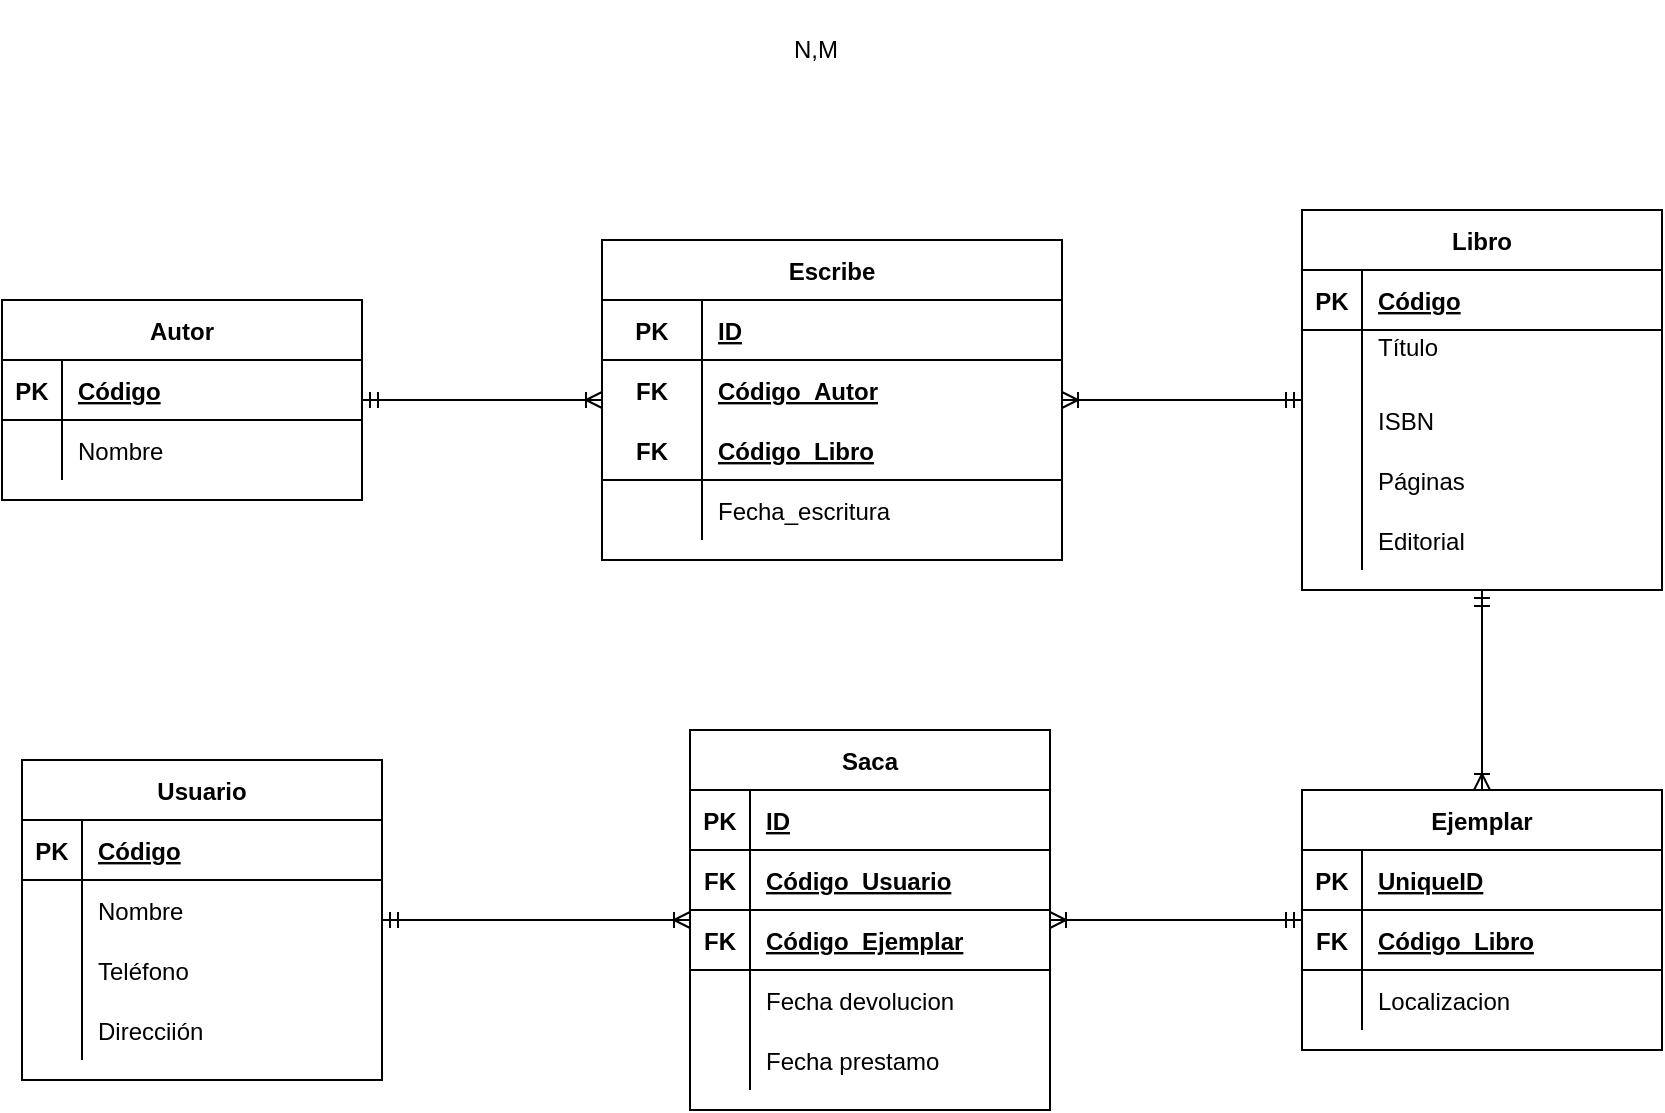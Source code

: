 <mxfile version="17.4.2" type="device"><diagram id="EUfV_wISC6Hv4sDfGTJ-" name="Página-1"><mxGraphModel dx="1157" dy="761" grid="1" gridSize="10" guides="1" tooltips="1" connect="1" arrows="1" fold="1" page="1" pageScale="1" pageWidth="827" pageHeight="1169" math="0" shadow="0"><root><mxCell id="0"/><mxCell id="1" parent="0"/><mxCell id="FWeqjFARP8g3U9UmLH3v-89" style="edgeStyle=orthogonalEdgeStyle;rounded=0;orthogonalLoop=1;jettySize=auto;html=1;startArrow=ERmandOne;startFill=0;endArrow=ERoneToMany;endFill=0;" edge="1" parent="1" source="FWeqjFARP8g3U9UmLH3v-1" target="FWeqjFARP8g3U9UmLH3v-63"><mxGeometry relative="1" as="geometry"/></mxCell><mxCell id="FWeqjFARP8g3U9UmLH3v-1" value="Autor" style="shape=table;startSize=30;container=1;collapsible=1;childLayout=tableLayout;fixedRows=1;rowLines=0;fontStyle=1;align=center;resizeLast=1;" vertex="1" parent="1"><mxGeometry x="10" y="190" width="180" height="100" as="geometry"/></mxCell><mxCell id="FWeqjFARP8g3U9UmLH3v-2" value="" style="shape=tableRow;horizontal=0;startSize=0;swimlaneHead=0;swimlaneBody=0;fillColor=none;collapsible=0;dropTarget=0;points=[[0,0.5],[1,0.5]];portConstraint=eastwest;top=0;left=0;right=0;bottom=1;" vertex="1" parent="FWeqjFARP8g3U9UmLH3v-1"><mxGeometry y="30" width="180" height="30" as="geometry"/></mxCell><mxCell id="FWeqjFARP8g3U9UmLH3v-3" value="PK" style="shape=partialRectangle;connectable=0;fillColor=none;top=0;left=0;bottom=0;right=0;fontStyle=1;overflow=hidden;" vertex="1" parent="FWeqjFARP8g3U9UmLH3v-2"><mxGeometry width="30" height="30" as="geometry"><mxRectangle width="30" height="30" as="alternateBounds"/></mxGeometry></mxCell><mxCell id="FWeqjFARP8g3U9UmLH3v-4" value="Código" style="shape=partialRectangle;connectable=0;fillColor=none;top=0;left=0;bottom=0;right=0;align=left;spacingLeft=6;fontStyle=5;overflow=hidden;" vertex="1" parent="FWeqjFARP8g3U9UmLH3v-2"><mxGeometry x="30" width="150" height="30" as="geometry"><mxRectangle width="150" height="30" as="alternateBounds"/></mxGeometry></mxCell><mxCell id="FWeqjFARP8g3U9UmLH3v-5" value="" style="shape=tableRow;horizontal=0;startSize=0;swimlaneHead=0;swimlaneBody=0;fillColor=none;collapsible=0;dropTarget=0;points=[[0,0.5],[1,0.5]];portConstraint=eastwest;top=0;left=0;right=0;bottom=0;" vertex="1" parent="FWeqjFARP8g3U9UmLH3v-1"><mxGeometry y="60" width="180" height="30" as="geometry"/></mxCell><mxCell id="FWeqjFARP8g3U9UmLH3v-6" value="" style="shape=partialRectangle;connectable=0;fillColor=none;top=0;left=0;bottom=0;right=0;editable=1;overflow=hidden;" vertex="1" parent="FWeqjFARP8g3U9UmLH3v-5"><mxGeometry width="30" height="30" as="geometry"><mxRectangle width="30" height="30" as="alternateBounds"/></mxGeometry></mxCell><mxCell id="FWeqjFARP8g3U9UmLH3v-7" value="Nombre" style="shape=partialRectangle;connectable=0;fillColor=none;top=0;left=0;bottom=0;right=0;align=left;spacingLeft=6;overflow=hidden;" vertex="1" parent="FWeqjFARP8g3U9UmLH3v-5"><mxGeometry x="30" width="150" height="30" as="geometry"><mxRectangle width="150" height="30" as="alternateBounds"/></mxGeometry></mxCell><mxCell id="FWeqjFARP8g3U9UmLH3v-100" style="edgeStyle=orthogonalEdgeStyle;rounded=0;orthogonalLoop=1;jettySize=auto;html=1;endArrow=ERoneToMany;endFill=0;startArrow=ERmandOne;startFill=0;" edge="1" parent="1" source="FWeqjFARP8g3U9UmLH3v-14" target="FWeqjFARP8g3U9UmLH3v-34"><mxGeometry relative="1" as="geometry"/></mxCell><mxCell id="FWeqjFARP8g3U9UmLH3v-14" value="Libro" style="shape=table;startSize=30;container=1;collapsible=1;childLayout=tableLayout;fixedRows=1;rowLines=0;fontStyle=1;align=center;resizeLast=1;" vertex="1" parent="1"><mxGeometry x="660" y="145" width="180" height="190" as="geometry"/></mxCell><mxCell id="FWeqjFARP8g3U9UmLH3v-15" value="" style="shape=tableRow;horizontal=0;startSize=0;swimlaneHead=0;swimlaneBody=0;fillColor=none;collapsible=0;dropTarget=0;points=[[0,0.5],[1,0.5]];portConstraint=eastwest;top=0;left=0;right=0;bottom=1;" vertex="1" parent="FWeqjFARP8g3U9UmLH3v-14"><mxGeometry y="30" width="180" height="30" as="geometry"/></mxCell><mxCell id="FWeqjFARP8g3U9UmLH3v-16" value="PK" style="shape=partialRectangle;connectable=0;fillColor=none;top=0;left=0;bottom=0;right=0;fontStyle=1;overflow=hidden;" vertex="1" parent="FWeqjFARP8g3U9UmLH3v-15"><mxGeometry width="30" height="30" as="geometry"><mxRectangle width="30" height="30" as="alternateBounds"/></mxGeometry></mxCell><mxCell id="FWeqjFARP8g3U9UmLH3v-17" value="Código" style="shape=partialRectangle;connectable=0;fillColor=none;top=0;left=0;bottom=0;right=0;align=left;spacingLeft=6;fontStyle=5;overflow=hidden;" vertex="1" parent="FWeqjFARP8g3U9UmLH3v-15"><mxGeometry x="30" width="150" height="30" as="geometry"><mxRectangle width="150" height="30" as="alternateBounds"/></mxGeometry></mxCell><mxCell id="FWeqjFARP8g3U9UmLH3v-18" value="" style="shape=tableRow;horizontal=0;startSize=0;swimlaneHead=0;swimlaneBody=0;fillColor=none;collapsible=0;dropTarget=0;points=[[0,0.5],[1,0.5]];portConstraint=eastwest;top=0;left=0;right=0;bottom=0;" vertex="1" parent="FWeqjFARP8g3U9UmLH3v-14"><mxGeometry y="60" width="180" height="30" as="geometry"/></mxCell><mxCell id="FWeqjFARP8g3U9UmLH3v-19" value="" style="shape=partialRectangle;connectable=0;fillColor=none;top=0;left=0;bottom=0;right=0;editable=1;overflow=hidden;" vertex="1" parent="FWeqjFARP8g3U9UmLH3v-18"><mxGeometry width="30" height="30" as="geometry"><mxRectangle width="30" height="30" as="alternateBounds"/></mxGeometry></mxCell><mxCell id="FWeqjFARP8g3U9UmLH3v-20" value="Título&#10;" style="shape=partialRectangle;connectable=0;fillColor=none;top=0;left=0;bottom=0;right=0;align=left;spacingLeft=6;overflow=hidden;" vertex="1" parent="FWeqjFARP8g3U9UmLH3v-18"><mxGeometry x="30" width="150" height="30" as="geometry"><mxRectangle width="150" height="30" as="alternateBounds"/></mxGeometry></mxCell><mxCell id="FWeqjFARP8g3U9UmLH3v-21" value="" style="shape=tableRow;horizontal=0;startSize=0;swimlaneHead=0;swimlaneBody=0;fillColor=none;collapsible=0;dropTarget=0;points=[[0,0.5],[1,0.5]];portConstraint=eastwest;top=0;left=0;right=0;bottom=0;" vertex="1" parent="FWeqjFARP8g3U9UmLH3v-14"><mxGeometry y="90" width="180" height="30" as="geometry"/></mxCell><mxCell id="FWeqjFARP8g3U9UmLH3v-22" value="" style="shape=partialRectangle;connectable=0;fillColor=none;top=0;left=0;bottom=0;right=0;editable=1;overflow=hidden;" vertex="1" parent="FWeqjFARP8g3U9UmLH3v-21"><mxGeometry width="30" height="30" as="geometry"><mxRectangle width="30" height="30" as="alternateBounds"/></mxGeometry></mxCell><mxCell id="FWeqjFARP8g3U9UmLH3v-23" value="ISBN" style="shape=partialRectangle;connectable=0;fillColor=none;top=0;left=0;bottom=0;right=0;align=left;spacingLeft=6;overflow=hidden;" vertex="1" parent="FWeqjFARP8g3U9UmLH3v-21"><mxGeometry x="30" width="150" height="30" as="geometry"><mxRectangle width="150" height="30" as="alternateBounds"/></mxGeometry></mxCell><mxCell id="FWeqjFARP8g3U9UmLH3v-24" value="" style="shape=tableRow;horizontal=0;startSize=0;swimlaneHead=0;swimlaneBody=0;fillColor=none;collapsible=0;dropTarget=0;points=[[0,0.5],[1,0.5]];portConstraint=eastwest;top=0;left=0;right=0;bottom=0;" vertex="1" parent="FWeqjFARP8g3U9UmLH3v-14"><mxGeometry y="120" width="180" height="30" as="geometry"/></mxCell><mxCell id="FWeqjFARP8g3U9UmLH3v-25" value="" style="shape=partialRectangle;connectable=0;fillColor=none;top=0;left=0;bottom=0;right=0;editable=1;overflow=hidden;" vertex="1" parent="FWeqjFARP8g3U9UmLH3v-24"><mxGeometry width="30" height="30" as="geometry"><mxRectangle width="30" height="30" as="alternateBounds"/></mxGeometry></mxCell><mxCell id="FWeqjFARP8g3U9UmLH3v-26" value="Páginas" style="shape=partialRectangle;connectable=0;fillColor=none;top=0;left=0;bottom=0;right=0;align=left;spacingLeft=6;overflow=hidden;" vertex="1" parent="FWeqjFARP8g3U9UmLH3v-24"><mxGeometry x="30" width="150" height="30" as="geometry"><mxRectangle width="150" height="30" as="alternateBounds"/></mxGeometry></mxCell><mxCell id="FWeqjFARP8g3U9UmLH3v-31" value="" style="shape=tableRow;horizontal=0;startSize=0;swimlaneHead=0;swimlaneBody=0;fillColor=none;collapsible=0;dropTarget=0;points=[[0,0.5],[1,0.5]];portConstraint=eastwest;top=0;left=0;right=0;bottom=0;" vertex="1" parent="FWeqjFARP8g3U9UmLH3v-14"><mxGeometry y="150" width="180" height="30" as="geometry"/></mxCell><mxCell id="FWeqjFARP8g3U9UmLH3v-32" value="" style="shape=partialRectangle;connectable=0;fillColor=none;top=0;left=0;bottom=0;right=0;editable=1;overflow=hidden;" vertex="1" parent="FWeqjFARP8g3U9UmLH3v-31"><mxGeometry width="30" height="30" as="geometry"><mxRectangle width="30" height="30" as="alternateBounds"/></mxGeometry></mxCell><mxCell id="FWeqjFARP8g3U9UmLH3v-33" value="Editorial" style="shape=partialRectangle;connectable=0;fillColor=none;top=0;left=0;bottom=0;right=0;align=left;spacingLeft=6;overflow=hidden;" vertex="1" parent="FWeqjFARP8g3U9UmLH3v-31"><mxGeometry x="30" width="150" height="30" as="geometry"><mxRectangle width="150" height="30" as="alternateBounds"/></mxGeometry></mxCell><mxCell id="FWeqjFARP8g3U9UmLH3v-34" value="Ejemplar" style="shape=table;startSize=30;container=1;collapsible=1;childLayout=tableLayout;fixedRows=1;rowLines=0;fontStyle=1;align=center;resizeLast=1;" vertex="1" parent="1"><mxGeometry x="660" y="435" width="180" height="130" as="geometry"/></mxCell><mxCell id="FWeqjFARP8g3U9UmLH3v-132" value="" style="shape=tableRow;horizontal=0;startSize=0;swimlaneHead=0;swimlaneBody=0;fillColor=none;collapsible=0;dropTarget=0;points=[[0,0.5],[1,0.5]];portConstraint=eastwest;top=0;left=0;right=0;bottom=1;" vertex="1" parent="FWeqjFARP8g3U9UmLH3v-34"><mxGeometry y="30" width="180" height="30" as="geometry"/></mxCell><mxCell id="FWeqjFARP8g3U9UmLH3v-133" value="PK" style="shape=partialRectangle;connectable=0;fillColor=none;top=0;left=0;bottom=0;right=0;fontStyle=1;overflow=hidden;" vertex="1" parent="FWeqjFARP8g3U9UmLH3v-132"><mxGeometry width="30" height="30" as="geometry"><mxRectangle width="30" height="30" as="alternateBounds"/></mxGeometry></mxCell><mxCell id="FWeqjFARP8g3U9UmLH3v-134" value="UniqueID" style="shape=partialRectangle;connectable=0;fillColor=none;top=0;left=0;bottom=0;right=0;align=left;spacingLeft=6;fontStyle=5;overflow=hidden;" vertex="1" parent="FWeqjFARP8g3U9UmLH3v-132"><mxGeometry x="30" width="150" height="30" as="geometry"><mxRectangle width="150" height="30" as="alternateBounds"/></mxGeometry></mxCell><mxCell id="FWeqjFARP8g3U9UmLH3v-35" value="" style="shape=tableRow;horizontal=0;startSize=0;swimlaneHead=0;swimlaneBody=0;fillColor=none;collapsible=0;dropTarget=0;points=[[0,0.5],[1,0.5]];portConstraint=eastwest;top=0;left=0;right=0;bottom=1;" vertex="1" parent="FWeqjFARP8g3U9UmLH3v-34"><mxGeometry y="60" width="180" height="30" as="geometry"/></mxCell><mxCell id="FWeqjFARP8g3U9UmLH3v-36" value="FK" style="shape=partialRectangle;connectable=0;fillColor=none;top=0;left=0;bottom=0;right=0;fontStyle=1;overflow=hidden;" vertex="1" parent="FWeqjFARP8g3U9UmLH3v-35"><mxGeometry width="30" height="30" as="geometry"><mxRectangle width="30" height="30" as="alternateBounds"/></mxGeometry></mxCell><mxCell id="FWeqjFARP8g3U9UmLH3v-37" value="Código_Libro" style="shape=partialRectangle;connectable=0;fillColor=none;top=0;left=0;bottom=0;right=0;align=left;spacingLeft=6;fontStyle=5;overflow=hidden;" vertex="1" parent="FWeqjFARP8g3U9UmLH3v-35"><mxGeometry x="30" width="150" height="30" as="geometry"><mxRectangle width="150" height="30" as="alternateBounds"/></mxGeometry></mxCell><mxCell id="FWeqjFARP8g3U9UmLH3v-38" value="" style="shape=tableRow;horizontal=0;startSize=0;swimlaneHead=0;swimlaneBody=0;fillColor=none;collapsible=0;dropTarget=0;points=[[0,0.5],[1,0.5]];portConstraint=eastwest;top=0;left=0;right=0;bottom=0;" vertex="1" parent="FWeqjFARP8g3U9UmLH3v-34"><mxGeometry y="90" width="180" height="30" as="geometry"/></mxCell><mxCell id="FWeqjFARP8g3U9UmLH3v-39" value="" style="shape=partialRectangle;connectable=0;fillColor=none;top=0;left=0;bottom=0;right=0;editable=1;overflow=hidden;" vertex="1" parent="FWeqjFARP8g3U9UmLH3v-38"><mxGeometry width="30" height="30" as="geometry"><mxRectangle width="30" height="30" as="alternateBounds"/></mxGeometry></mxCell><mxCell id="FWeqjFARP8g3U9UmLH3v-40" value="Localizacion" style="shape=partialRectangle;connectable=0;fillColor=none;top=0;left=0;bottom=0;right=0;align=left;spacingLeft=6;overflow=hidden;" vertex="1" parent="FWeqjFARP8g3U9UmLH3v-38"><mxGeometry x="30" width="150" height="30" as="geometry"><mxRectangle width="150" height="30" as="alternateBounds"/></mxGeometry></mxCell><mxCell id="FWeqjFARP8g3U9UmLH3v-50" value="Usuario" style="shape=table;startSize=30;container=1;collapsible=1;childLayout=tableLayout;fixedRows=1;rowLines=0;fontStyle=1;align=center;resizeLast=1;" vertex="1" parent="1"><mxGeometry x="20" y="420" width="180" height="160" as="geometry"/></mxCell><mxCell id="FWeqjFARP8g3U9UmLH3v-51" value="" style="shape=tableRow;horizontal=0;startSize=0;swimlaneHead=0;swimlaneBody=0;fillColor=none;collapsible=0;dropTarget=0;points=[[0,0.5],[1,0.5]];portConstraint=eastwest;top=0;left=0;right=0;bottom=1;" vertex="1" parent="FWeqjFARP8g3U9UmLH3v-50"><mxGeometry y="30" width="180" height="30" as="geometry"/></mxCell><mxCell id="FWeqjFARP8g3U9UmLH3v-52" value="PK" style="shape=partialRectangle;connectable=0;fillColor=none;top=0;left=0;bottom=0;right=0;fontStyle=1;overflow=hidden;" vertex="1" parent="FWeqjFARP8g3U9UmLH3v-51"><mxGeometry width="30" height="30" as="geometry"><mxRectangle width="30" height="30" as="alternateBounds"/></mxGeometry></mxCell><mxCell id="FWeqjFARP8g3U9UmLH3v-53" value="Código" style="shape=partialRectangle;connectable=0;fillColor=none;top=0;left=0;bottom=0;right=0;align=left;spacingLeft=6;fontStyle=5;overflow=hidden;" vertex="1" parent="FWeqjFARP8g3U9UmLH3v-51"><mxGeometry x="30" width="150" height="30" as="geometry"><mxRectangle width="150" height="30" as="alternateBounds"/></mxGeometry></mxCell><mxCell id="FWeqjFARP8g3U9UmLH3v-54" value="" style="shape=tableRow;horizontal=0;startSize=0;swimlaneHead=0;swimlaneBody=0;fillColor=none;collapsible=0;dropTarget=0;points=[[0,0.5],[1,0.5]];portConstraint=eastwest;top=0;left=0;right=0;bottom=0;" vertex="1" parent="FWeqjFARP8g3U9UmLH3v-50"><mxGeometry y="60" width="180" height="30" as="geometry"/></mxCell><mxCell id="FWeqjFARP8g3U9UmLH3v-55" value="" style="shape=partialRectangle;connectable=0;fillColor=none;top=0;left=0;bottom=0;right=0;editable=1;overflow=hidden;" vertex="1" parent="FWeqjFARP8g3U9UmLH3v-54"><mxGeometry width="30" height="30" as="geometry"><mxRectangle width="30" height="30" as="alternateBounds"/></mxGeometry></mxCell><mxCell id="FWeqjFARP8g3U9UmLH3v-56" value="Nombre" style="shape=partialRectangle;connectable=0;fillColor=none;top=0;left=0;bottom=0;right=0;align=left;spacingLeft=6;overflow=hidden;" vertex="1" parent="FWeqjFARP8g3U9UmLH3v-54"><mxGeometry x="30" width="150" height="30" as="geometry"><mxRectangle width="150" height="30" as="alternateBounds"/></mxGeometry></mxCell><mxCell id="FWeqjFARP8g3U9UmLH3v-57" value="" style="shape=tableRow;horizontal=0;startSize=0;swimlaneHead=0;swimlaneBody=0;fillColor=none;collapsible=0;dropTarget=0;points=[[0,0.5],[1,0.5]];portConstraint=eastwest;top=0;left=0;right=0;bottom=0;" vertex="1" parent="FWeqjFARP8g3U9UmLH3v-50"><mxGeometry y="90" width="180" height="30" as="geometry"/></mxCell><mxCell id="FWeqjFARP8g3U9UmLH3v-58" value="" style="shape=partialRectangle;connectable=0;fillColor=none;top=0;left=0;bottom=0;right=0;editable=1;overflow=hidden;" vertex="1" parent="FWeqjFARP8g3U9UmLH3v-57"><mxGeometry width="30" height="30" as="geometry"><mxRectangle width="30" height="30" as="alternateBounds"/></mxGeometry></mxCell><mxCell id="FWeqjFARP8g3U9UmLH3v-59" value="Teléfono" style="shape=partialRectangle;connectable=0;fillColor=none;top=0;left=0;bottom=0;right=0;align=left;spacingLeft=6;overflow=hidden;" vertex="1" parent="FWeqjFARP8g3U9UmLH3v-57"><mxGeometry x="30" width="150" height="30" as="geometry"><mxRectangle width="150" height="30" as="alternateBounds"/></mxGeometry></mxCell><mxCell id="FWeqjFARP8g3U9UmLH3v-60" value="" style="shape=tableRow;horizontal=0;startSize=0;swimlaneHead=0;swimlaneBody=0;fillColor=none;collapsible=0;dropTarget=0;points=[[0,0.5],[1,0.5]];portConstraint=eastwest;top=0;left=0;right=0;bottom=0;" vertex="1" parent="FWeqjFARP8g3U9UmLH3v-50"><mxGeometry y="120" width="180" height="30" as="geometry"/></mxCell><mxCell id="FWeqjFARP8g3U9UmLH3v-61" value="" style="shape=partialRectangle;connectable=0;fillColor=none;top=0;left=0;bottom=0;right=0;editable=1;overflow=hidden;" vertex="1" parent="FWeqjFARP8g3U9UmLH3v-60"><mxGeometry width="30" height="30" as="geometry"><mxRectangle width="30" height="30" as="alternateBounds"/></mxGeometry></mxCell><mxCell id="FWeqjFARP8g3U9UmLH3v-62" value="Direcciión" style="shape=partialRectangle;connectable=0;fillColor=none;top=0;left=0;bottom=0;right=0;align=left;spacingLeft=6;overflow=hidden;" vertex="1" parent="FWeqjFARP8g3U9UmLH3v-60"><mxGeometry x="30" width="150" height="30" as="geometry"><mxRectangle width="150" height="30" as="alternateBounds"/></mxGeometry></mxCell><mxCell id="FWeqjFARP8g3U9UmLH3v-90" style="edgeStyle=orthogonalEdgeStyle;rounded=0;orthogonalLoop=1;jettySize=auto;html=1;startArrow=ERoneToMany;startFill=0;endArrow=ERmandOne;endFill=0;" edge="1" parent="1" source="FWeqjFARP8g3U9UmLH3v-63" target="FWeqjFARP8g3U9UmLH3v-14"><mxGeometry relative="1" as="geometry"/></mxCell><mxCell id="FWeqjFARP8g3U9UmLH3v-63" value="Escribe" style="shape=table;startSize=30;container=1;collapsible=1;childLayout=tableLayout;fixedRows=1;rowLines=0;fontStyle=1;align=center;resizeLast=1;" vertex="1" parent="1"><mxGeometry x="310" y="160" width="230" height="160" as="geometry"/></mxCell><mxCell id="FWeqjFARP8g3U9UmLH3v-64" value="" style="shape=tableRow;horizontal=0;startSize=0;swimlaneHead=0;swimlaneBody=0;fillColor=none;collapsible=0;dropTarget=0;points=[[0,0.5],[1,0.5]];portConstraint=eastwest;top=0;left=0;right=0;bottom=1;" vertex="1" parent="FWeqjFARP8g3U9UmLH3v-63"><mxGeometry y="30" width="230" height="30" as="geometry"/></mxCell><mxCell id="FWeqjFARP8g3U9UmLH3v-65" value="PK" style="shape=partialRectangle;connectable=0;fillColor=none;top=0;left=0;bottom=0;right=0;fontStyle=1;overflow=hidden;" vertex="1" parent="FWeqjFARP8g3U9UmLH3v-64"><mxGeometry width="50" height="30" as="geometry"><mxRectangle width="50" height="30" as="alternateBounds"/></mxGeometry></mxCell><mxCell id="FWeqjFARP8g3U9UmLH3v-66" value="ID" style="shape=partialRectangle;connectable=0;fillColor=none;top=0;left=0;bottom=0;right=0;align=left;spacingLeft=6;fontStyle=5;overflow=hidden;" vertex="1" parent="FWeqjFARP8g3U9UmLH3v-64"><mxGeometry x="50" width="180" height="30" as="geometry"><mxRectangle width="180" height="30" as="alternateBounds"/></mxGeometry></mxCell><mxCell id="FWeqjFARP8g3U9UmLH3v-82" value="" style="shape=tableRow;horizontal=0;startSize=0;swimlaneHead=0;swimlaneBody=0;fillColor=none;collapsible=0;dropTarget=0;points=[[0,0.5],[1,0.5]];portConstraint=eastwest;top=0;left=0;right=0;bottom=0;" vertex="1" parent="FWeqjFARP8g3U9UmLH3v-63"><mxGeometry y="60" width="230" height="30" as="geometry"/></mxCell><mxCell id="FWeqjFARP8g3U9UmLH3v-83" value="FK" style="shape=partialRectangle;connectable=0;fillColor=none;top=0;left=0;bottom=0;right=0;fontStyle=1;overflow=hidden;" vertex="1" parent="FWeqjFARP8g3U9UmLH3v-82"><mxGeometry width="50" height="30" as="geometry"><mxRectangle width="50" height="30" as="alternateBounds"/></mxGeometry></mxCell><mxCell id="FWeqjFARP8g3U9UmLH3v-84" value="Código_Autor" style="shape=partialRectangle;connectable=0;fillColor=none;top=0;left=0;bottom=0;right=0;align=left;spacingLeft=6;fontStyle=5;overflow=hidden;" vertex="1" parent="FWeqjFARP8g3U9UmLH3v-82"><mxGeometry x="50" width="180" height="30" as="geometry"><mxRectangle width="180" height="30" as="alternateBounds"/></mxGeometry></mxCell><mxCell id="FWeqjFARP8g3U9UmLH3v-86" value="" style="shape=tableRow;horizontal=0;startSize=0;swimlaneHead=0;swimlaneBody=0;fillColor=none;collapsible=0;dropTarget=0;points=[[0,0.5],[1,0.5]];portConstraint=eastwest;top=0;left=0;right=0;bottom=1;" vertex="1" parent="FWeqjFARP8g3U9UmLH3v-63"><mxGeometry y="90" width="230" height="30" as="geometry"/></mxCell><mxCell id="FWeqjFARP8g3U9UmLH3v-87" value="FK" style="shape=partialRectangle;connectable=0;fillColor=none;top=0;left=0;bottom=0;right=0;fontStyle=1;overflow=hidden;" vertex="1" parent="FWeqjFARP8g3U9UmLH3v-86"><mxGeometry width="50" height="30" as="geometry"><mxRectangle width="50" height="30" as="alternateBounds"/></mxGeometry></mxCell><mxCell id="FWeqjFARP8g3U9UmLH3v-88" value="Código_Libro" style="shape=partialRectangle;connectable=0;fillColor=none;top=0;left=0;bottom=0;right=0;align=left;spacingLeft=6;fontStyle=5;overflow=hidden;" vertex="1" parent="FWeqjFARP8g3U9UmLH3v-86"><mxGeometry x="50" width="180" height="30" as="geometry"><mxRectangle width="180" height="30" as="alternateBounds"/></mxGeometry></mxCell><mxCell id="FWeqjFARP8g3U9UmLH3v-73" value="" style="shape=tableRow;horizontal=0;startSize=0;swimlaneHead=0;swimlaneBody=0;fillColor=none;collapsible=0;dropTarget=0;points=[[0,0.5],[1,0.5]];portConstraint=eastwest;top=0;left=0;right=0;bottom=0;" vertex="1" parent="FWeqjFARP8g3U9UmLH3v-63"><mxGeometry y="120" width="230" height="30" as="geometry"/></mxCell><mxCell id="FWeqjFARP8g3U9UmLH3v-74" value="" style="shape=partialRectangle;connectable=0;fillColor=none;top=0;left=0;bottom=0;right=0;editable=1;overflow=hidden;" vertex="1" parent="FWeqjFARP8g3U9UmLH3v-73"><mxGeometry width="50" height="30" as="geometry"><mxRectangle width="50" height="30" as="alternateBounds"/></mxGeometry></mxCell><mxCell id="FWeqjFARP8g3U9UmLH3v-75" value="Fecha_escritura" style="shape=partialRectangle;connectable=0;fillColor=none;top=0;left=0;bottom=0;right=0;align=left;spacingLeft=6;overflow=hidden;" vertex="1" parent="FWeqjFARP8g3U9UmLH3v-73"><mxGeometry x="50" width="180" height="30" as="geometry"><mxRectangle width="180" height="30" as="alternateBounds"/></mxGeometry></mxCell><mxCell id="FWeqjFARP8g3U9UmLH3v-91" value="N,M" style="text;html=1;strokeColor=none;fillColor=none;align=center;verticalAlign=middle;whiteSpace=wrap;rounded=0;" vertex="1" parent="1"><mxGeometry x="354" y="40" width="126" height="50" as="geometry"/></mxCell><mxCell id="FWeqjFARP8g3U9UmLH3v-103" value="Saca" style="shape=table;startSize=30;container=1;collapsible=1;childLayout=tableLayout;fixedRows=1;rowLines=0;fontStyle=1;align=center;resizeLast=1;" vertex="1" parent="1"><mxGeometry x="354" y="405" width="180" height="190" as="geometry"/></mxCell><mxCell id="FWeqjFARP8g3U9UmLH3v-104" value="" style="shape=tableRow;horizontal=0;startSize=0;swimlaneHead=0;swimlaneBody=0;fillColor=none;collapsible=0;dropTarget=0;points=[[0,0.5],[1,0.5]];portConstraint=eastwest;top=0;left=0;right=0;bottom=1;" vertex="1" parent="FWeqjFARP8g3U9UmLH3v-103"><mxGeometry y="30" width="180" height="30" as="geometry"/></mxCell><mxCell id="FWeqjFARP8g3U9UmLH3v-105" value="PK" style="shape=partialRectangle;connectable=0;fillColor=none;top=0;left=0;bottom=0;right=0;fontStyle=1;overflow=hidden;" vertex="1" parent="FWeqjFARP8g3U9UmLH3v-104"><mxGeometry width="30" height="30" as="geometry"><mxRectangle width="30" height="30" as="alternateBounds"/></mxGeometry></mxCell><mxCell id="FWeqjFARP8g3U9UmLH3v-106" value="ID" style="shape=partialRectangle;connectable=0;fillColor=none;top=0;left=0;bottom=0;right=0;align=left;spacingLeft=6;fontStyle=5;overflow=hidden;" vertex="1" parent="FWeqjFARP8g3U9UmLH3v-104"><mxGeometry x="30" width="150" height="30" as="geometry"><mxRectangle width="150" height="30" as="alternateBounds"/></mxGeometry></mxCell><mxCell id="FWeqjFARP8g3U9UmLH3v-123" value="" style="shape=tableRow;horizontal=0;startSize=0;swimlaneHead=0;swimlaneBody=0;fillColor=none;collapsible=0;dropTarget=0;points=[[0,0.5],[1,0.5]];portConstraint=eastwest;top=0;left=0;right=0;bottom=1;" vertex="1" parent="FWeqjFARP8g3U9UmLH3v-103"><mxGeometry y="60" width="180" height="30" as="geometry"/></mxCell><mxCell id="FWeqjFARP8g3U9UmLH3v-124" value="FK" style="shape=partialRectangle;connectable=0;fillColor=none;top=0;left=0;bottom=0;right=0;fontStyle=1;overflow=hidden;" vertex="1" parent="FWeqjFARP8g3U9UmLH3v-123"><mxGeometry width="30" height="30" as="geometry"><mxRectangle width="30" height="30" as="alternateBounds"/></mxGeometry></mxCell><mxCell id="FWeqjFARP8g3U9UmLH3v-125" value="Código_Usuario" style="shape=partialRectangle;connectable=0;fillColor=none;top=0;left=0;bottom=0;right=0;align=left;spacingLeft=6;fontStyle=5;overflow=hidden;" vertex="1" parent="FWeqjFARP8g3U9UmLH3v-123"><mxGeometry x="30" width="150" height="30" as="geometry"><mxRectangle width="150" height="30" as="alternateBounds"/></mxGeometry></mxCell><mxCell id="FWeqjFARP8g3U9UmLH3v-126" value="" style="shape=tableRow;horizontal=0;startSize=0;swimlaneHead=0;swimlaneBody=0;fillColor=none;collapsible=0;dropTarget=0;points=[[0,0.5],[1,0.5]];portConstraint=eastwest;top=0;left=0;right=0;bottom=1;" vertex="1" parent="FWeqjFARP8g3U9UmLH3v-103"><mxGeometry y="90" width="180" height="30" as="geometry"/></mxCell><mxCell id="FWeqjFARP8g3U9UmLH3v-127" value="FK" style="shape=partialRectangle;connectable=0;fillColor=none;top=0;left=0;bottom=0;right=0;fontStyle=1;overflow=hidden;" vertex="1" parent="FWeqjFARP8g3U9UmLH3v-126"><mxGeometry width="30" height="30" as="geometry"><mxRectangle width="30" height="30" as="alternateBounds"/></mxGeometry></mxCell><mxCell id="FWeqjFARP8g3U9UmLH3v-128" value="Código_Ejemplar" style="shape=partialRectangle;connectable=0;fillColor=none;top=0;left=0;bottom=0;right=0;align=left;spacingLeft=6;fontStyle=5;overflow=hidden;" vertex="1" parent="FWeqjFARP8g3U9UmLH3v-126"><mxGeometry x="30" width="150" height="30" as="geometry"><mxRectangle width="150" height="30" as="alternateBounds"/></mxGeometry></mxCell><mxCell id="FWeqjFARP8g3U9UmLH3v-107" value="" style="shape=tableRow;horizontal=0;startSize=0;swimlaneHead=0;swimlaneBody=0;fillColor=none;collapsible=0;dropTarget=0;points=[[0,0.5],[1,0.5]];portConstraint=eastwest;top=0;left=0;right=0;bottom=0;" vertex="1" parent="FWeqjFARP8g3U9UmLH3v-103"><mxGeometry y="120" width="180" height="30" as="geometry"/></mxCell><mxCell id="FWeqjFARP8g3U9UmLH3v-108" value="" style="shape=partialRectangle;connectable=0;fillColor=none;top=0;left=0;bottom=0;right=0;editable=1;overflow=hidden;" vertex="1" parent="FWeqjFARP8g3U9UmLH3v-107"><mxGeometry width="30" height="30" as="geometry"><mxRectangle width="30" height="30" as="alternateBounds"/></mxGeometry></mxCell><mxCell id="FWeqjFARP8g3U9UmLH3v-109" value="Fecha devolucion" style="shape=partialRectangle;connectable=0;fillColor=none;top=0;left=0;bottom=0;right=0;align=left;spacingLeft=6;overflow=hidden;" vertex="1" parent="FWeqjFARP8g3U9UmLH3v-107"><mxGeometry x="30" width="150" height="30" as="geometry"><mxRectangle width="150" height="30" as="alternateBounds"/></mxGeometry></mxCell><mxCell id="FWeqjFARP8g3U9UmLH3v-110" value="" style="shape=tableRow;horizontal=0;startSize=0;swimlaneHead=0;swimlaneBody=0;fillColor=none;collapsible=0;dropTarget=0;points=[[0,0.5],[1,0.5]];portConstraint=eastwest;top=0;left=0;right=0;bottom=0;" vertex="1" parent="FWeqjFARP8g3U9UmLH3v-103"><mxGeometry y="150" width="180" height="30" as="geometry"/></mxCell><mxCell id="FWeqjFARP8g3U9UmLH3v-111" value="" style="shape=partialRectangle;connectable=0;fillColor=none;top=0;left=0;bottom=0;right=0;editable=1;overflow=hidden;" vertex="1" parent="FWeqjFARP8g3U9UmLH3v-110"><mxGeometry width="30" height="30" as="geometry"><mxRectangle width="30" height="30" as="alternateBounds"/></mxGeometry></mxCell><mxCell id="FWeqjFARP8g3U9UmLH3v-112" value="Fecha prestamo" style="shape=partialRectangle;connectable=0;fillColor=none;top=0;left=0;bottom=0;right=0;align=left;spacingLeft=6;overflow=hidden;" vertex="1" parent="FWeqjFARP8g3U9UmLH3v-110"><mxGeometry x="30" width="150" height="30" as="geometry"><mxRectangle width="150" height="30" as="alternateBounds"/></mxGeometry></mxCell><mxCell id="FWeqjFARP8g3U9UmLH3v-130" style="edgeStyle=orthogonalEdgeStyle;rounded=0;orthogonalLoop=1;jettySize=auto;html=1;startArrow=ERmandOne;startFill=0;endArrow=ERoneToMany;endFill=0;" edge="1" parent="1" source="FWeqjFARP8g3U9UmLH3v-50" target="FWeqjFARP8g3U9UmLH3v-103"><mxGeometry relative="1" as="geometry"><mxPoint x="210" y="510" as="sourcePoint"/><mxPoint x="330" y="510" as="targetPoint"/></mxGeometry></mxCell><mxCell id="FWeqjFARP8g3U9UmLH3v-131" style="edgeStyle=orthogonalEdgeStyle;rounded=0;orthogonalLoop=1;jettySize=auto;html=1;startArrow=ERmandOne;startFill=0;endArrow=ERoneToMany;endFill=0;" edge="1" parent="1" source="FWeqjFARP8g3U9UmLH3v-34" target="FWeqjFARP8g3U9UmLH3v-103"><mxGeometry relative="1" as="geometry"><mxPoint x="550" y="540" as="sourcePoint"/><mxPoint x="670" y="540" as="targetPoint"/></mxGeometry></mxCell></root></mxGraphModel></diagram></mxfile>